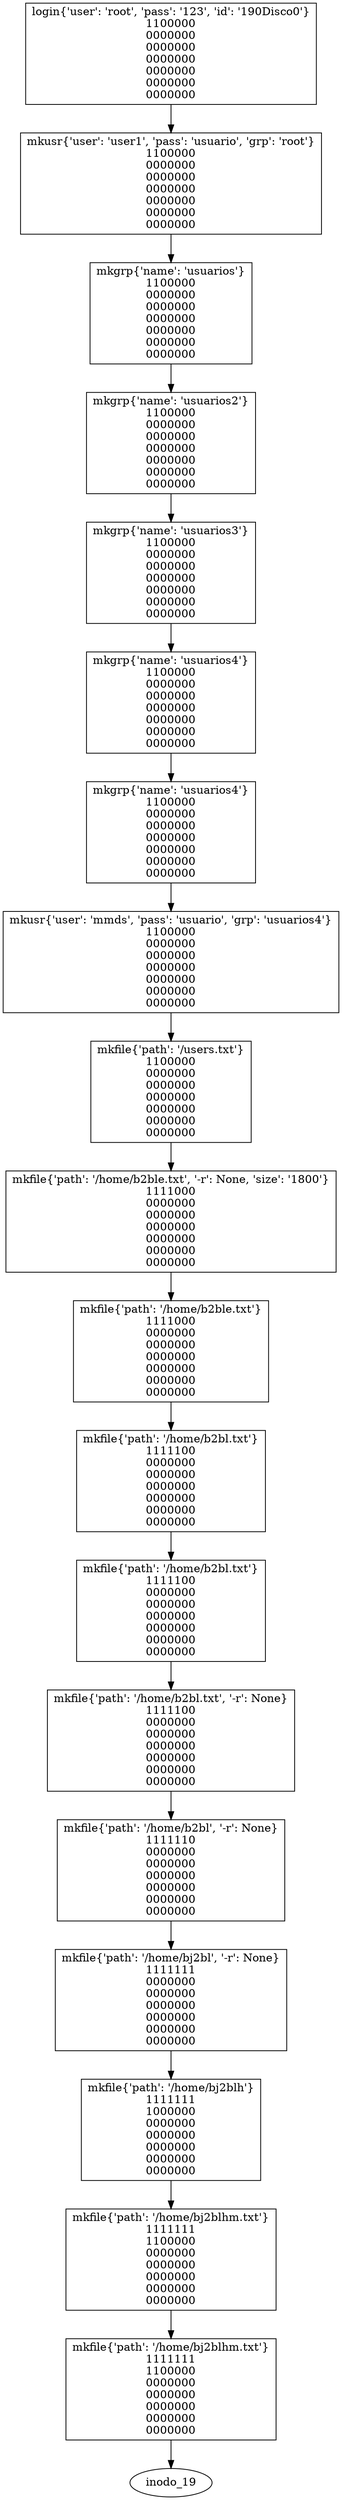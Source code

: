 digraph G {

inodo_0 [shape=box,  label="login{'user': 'root', 'pass': '123', 'id': '190Disco0'}
1100000\n0000000\n0000000\n0000000\n0000000\n0000000\n0000000"];

inodo_1 [shape=box,  label="mkusr{'user': 'user1', 'pass': 'usuario', 'grp': 'root'}
1100000\n0000000\n0000000\n0000000\n0000000\n0000000\n0000000"];

inodo_2 [shape=box,  label="mkgrp{'name': 'usuarios'}
1100000\n0000000\n0000000\n0000000\n0000000\n0000000\n0000000"];

inodo_3 [shape=box,  label="mkgrp{'name': 'usuarios2'}
1100000\n0000000\n0000000\n0000000\n0000000\n0000000\n0000000"];

inodo_4 [shape=box,  label="mkgrp{'name': 'usuarios3'}
1100000\n0000000\n0000000\n0000000\n0000000\n0000000\n0000000"];

inodo_5 [shape=box,  label="mkgrp{'name': 'usuarios4'}
1100000\n0000000\n0000000\n0000000\n0000000\n0000000\n0000000"];

inodo_6 [shape=box,  label="mkgrp{'name': 'usuarios4'}
1100000\n0000000\n0000000\n0000000\n0000000\n0000000\n0000000"];

inodo_7 [shape=box,  label="mkusr{'user': 'mmds', 'pass': 'usuario', 'grp': 'usuarios4'}
1100000\n0000000\n0000000\n0000000\n0000000\n0000000\n0000000"];

inodo_8 [shape=box,  label="mkfile{'path': '/users.txt'}
1100000\n0000000\n0000000\n0000000\n0000000\n0000000\n0000000"];

inodo_9 [shape=box,  label="mkfile{'path': '/home/b2ble.txt', '-r': None, 'size': '1800'}
1111000\n0000000\n0000000\n0000000\n0000000\n0000000\n0000000"];

inodo_10 [shape=box,  label="mkfile{'path': '/home/b2ble.txt'}
1111000\n0000000\n0000000\n0000000\n0000000\n0000000\n0000000"];

inodo_11 [shape=box,  label="mkfile{'path': '/home/b2bl.txt'}
1111100\n0000000\n0000000\n0000000\n0000000\n0000000\n0000000"];

inodo_12 [shape=box,  label="mkfile{'path': '/home/b2bl.txt'}
1111100\n0000000\n0000000\n0000000\n0000000\n0000000\n0000000"];

inodo_13 [shape=box,  label="mkfile{'path': '/home/b2bl.txt', '-r': None}
1111100\n0000000\n0000000\n0000000\n0000000\n0000000\n0000000"];

inodo_14 [shape=box,  label="mkfile{'path': '/home/b2bl', '-r': None}
1111110\n0000000\n0000000\n0000000\n0000000\n0000000\n0000000"];

inodo_15 [shape=box,  label="mkfile{'path': '/home/bj2bl', '-r': None}
1111111\n0000000\n0000000\n0000000\n0000000\n0000000\n0000000"];

inodo_16 [shape=box,  label="mkfile{'path': '/home/bj2blh'}
1111111\n1000000\n0000000\n0000000\n0000000\n0000000\n0000000"];

inodo_17 [shape=box,  label="mkfile{'path': '/home/bj2blhm.txt'}
1111111\n1100000\n0000000\n0000000\n0000000\n0000000\n0000000"];

inodo_18 [shape=box,  label="mkfile{'path': '/home/bj2blhm.txt'}
1111111\n1100000\n0000000\n0000000\n0000000\n0000000\n0000000"];

inodo_0  -> inodo_1
inodo_1  -> inodo_2
inodo_2  -> inodo_3
inodo_3  -> inodo_4
inodo_4  -> inodo_5
inodo_5  -> inodo_6
inodo_6  -> inodo_7
inodo_7  -> inodo_8
inodo_8  -> inodo_9
inodo_9  -> inodo_10
inodo_10  -> inodo_11
inodo_11  -> inodo_12
inodo_12  -> inodo_13
inodo_13  -> inodo_14
inodo_14  -> inodo_15
inodo_15  -> inodo_16
inodo_16  -> inodo_17
inodo_17  -> inodo_18
inodo_18  -> inodo_19
}